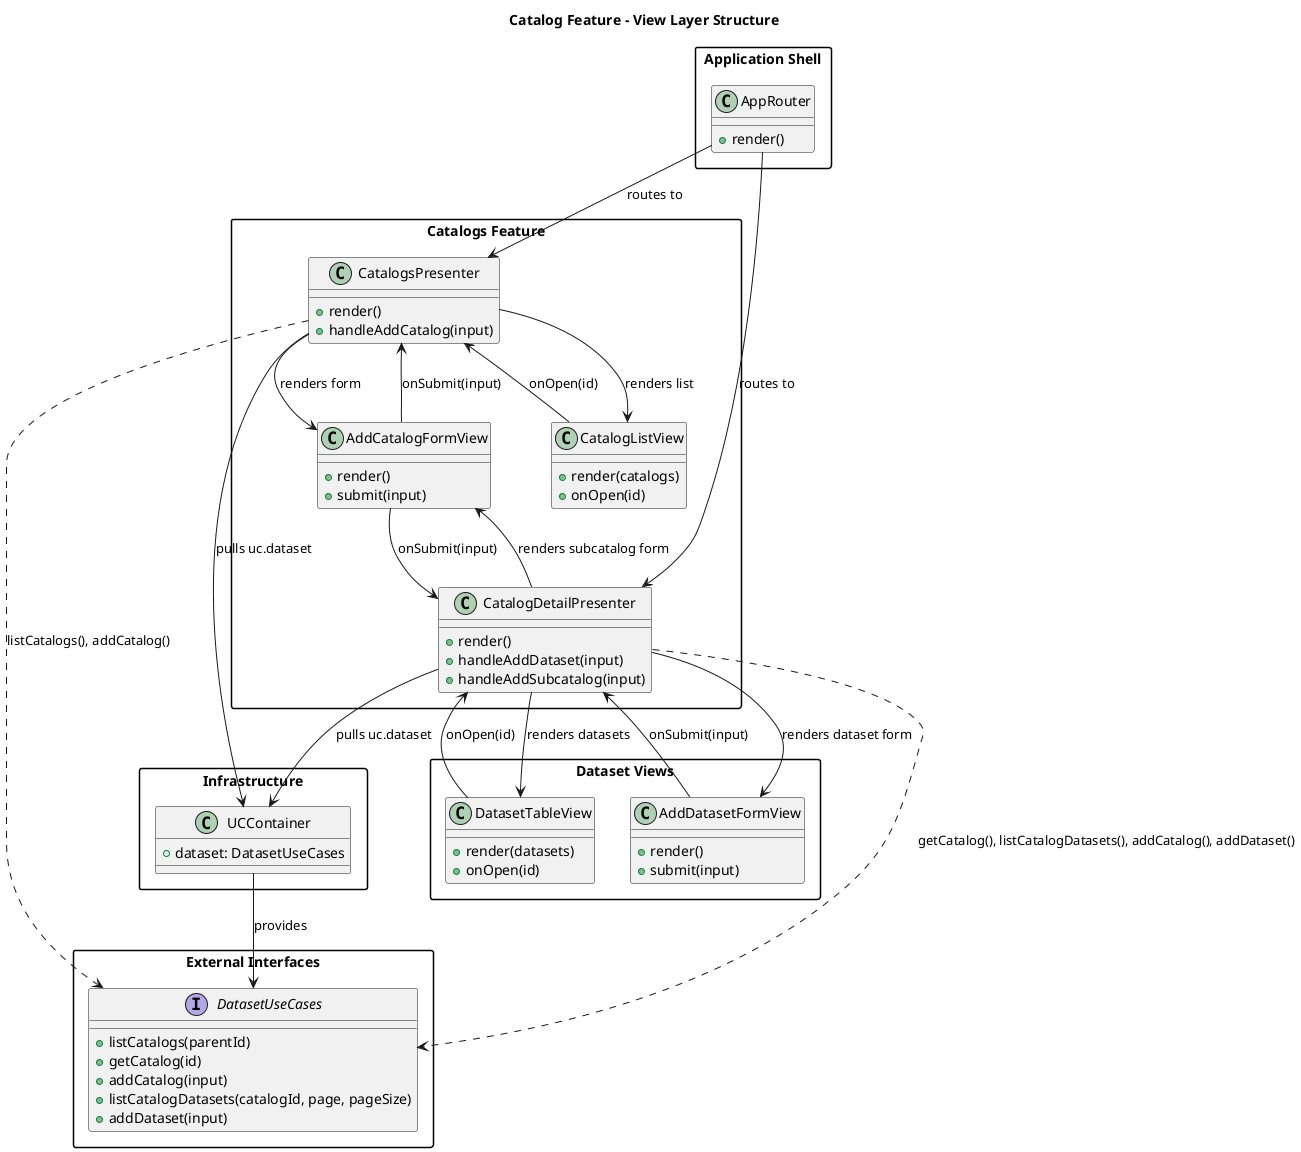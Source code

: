 @startuml
title Catalog Feature - View Layer Structure

skinparam packageStyle rectangle

package "External Interfaces" {
    interface DatasetUseCases {
        +listCatalogs(parentId)
        +getCatalog(id)
        +addCatalog(input)
        +listCatalogDatasets(catalogId, page, pageSize)
        +addDataset(input)
    }
}

package "Application Shell" {
    class AppRouter {
        +render()
    }
}

package "Catalogs Feature" {
    class CatalogsPresenter {
        +render()
        +handleAddCatalog(input)
    }
    class CatalogDetailPresenter {
        +render()
        +handleAddDataset(input)
        +handleAddSubcatalog(input)
    }
    class CatalogListView {
        +render(catalogs)
        +onOpen(id)
    }
    class AddCatalogFormView {
        +render()
        +submit(input)
    }
}

package "Dataset Views" {
    class DatasetTableView {
        +render(datasets)
        +onOpen(id)
    }
    class AddDatasetFormView {
        +render()
        +submit(input)
    }
}

package "Infrastructure" {
    class UCContainer {
        +dataset: DatasetUseCases
    }
}

AppRouter --> CatalogsPresenter : routes to
AppRouter --> CatalogDetailPresenter : routes to

CatalogsPresenter --> CatalogListView : renders list
CatalogsPresenter --> AddCatalogFormView : renders form
CatalogsPresenter ..> DatasetUseCases : listCatalogs(), addCatalog()

CatalogDetailPresenter --> AddCatalogFormView : renders subcatalog form
CatalogDetailPresenter --> DatasetTableView : renders datasets
CatalogDetailPresenter --> AddDatasetFormView : renders dataset form
CatalogDetailPresenter ..> DatasetUseCases : getCatalog(), listCatalogDatasets(), addCatalog(), addDataset()

UCContainer --> DatasetUseCases : provides
CatalogsPresenter --> UCContainer : pulls uc.dataset
CatalogDetailPresenter --> UCContainer : pulls uc.dataset

CatalogListView --> CatalogsPresenter : onOpen(id)
AddCatalogFormView --> CatalogsPresenter : onSubmit(input)
AddCatalogFormView --> CatalogDetailPresenter : onSubmit(input)
DatasetTableView --> CatalogDetailPresenter : onOpen(id)
AddDatasetFormView --> CatalogDetailPresenter : onSubmit(input)

@enduml
